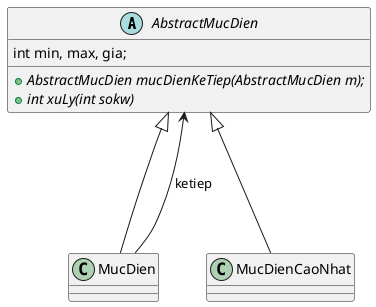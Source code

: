@startuml
'https://plantuml.com/class-diagram

abstract AbstractMucDien {
    int min, max, gia;
    +{abstract} AbstractMucDien mucDienKeTiep(AbstractMucDien m);
    +{abstract} int xuLy(int sokw)
}

AbstractMucDien <|--- MucDien
AbstractMucDien <|--- MucDienCaoNhat
MucDien ---> AbstractMucDien:ketiep

@enduml